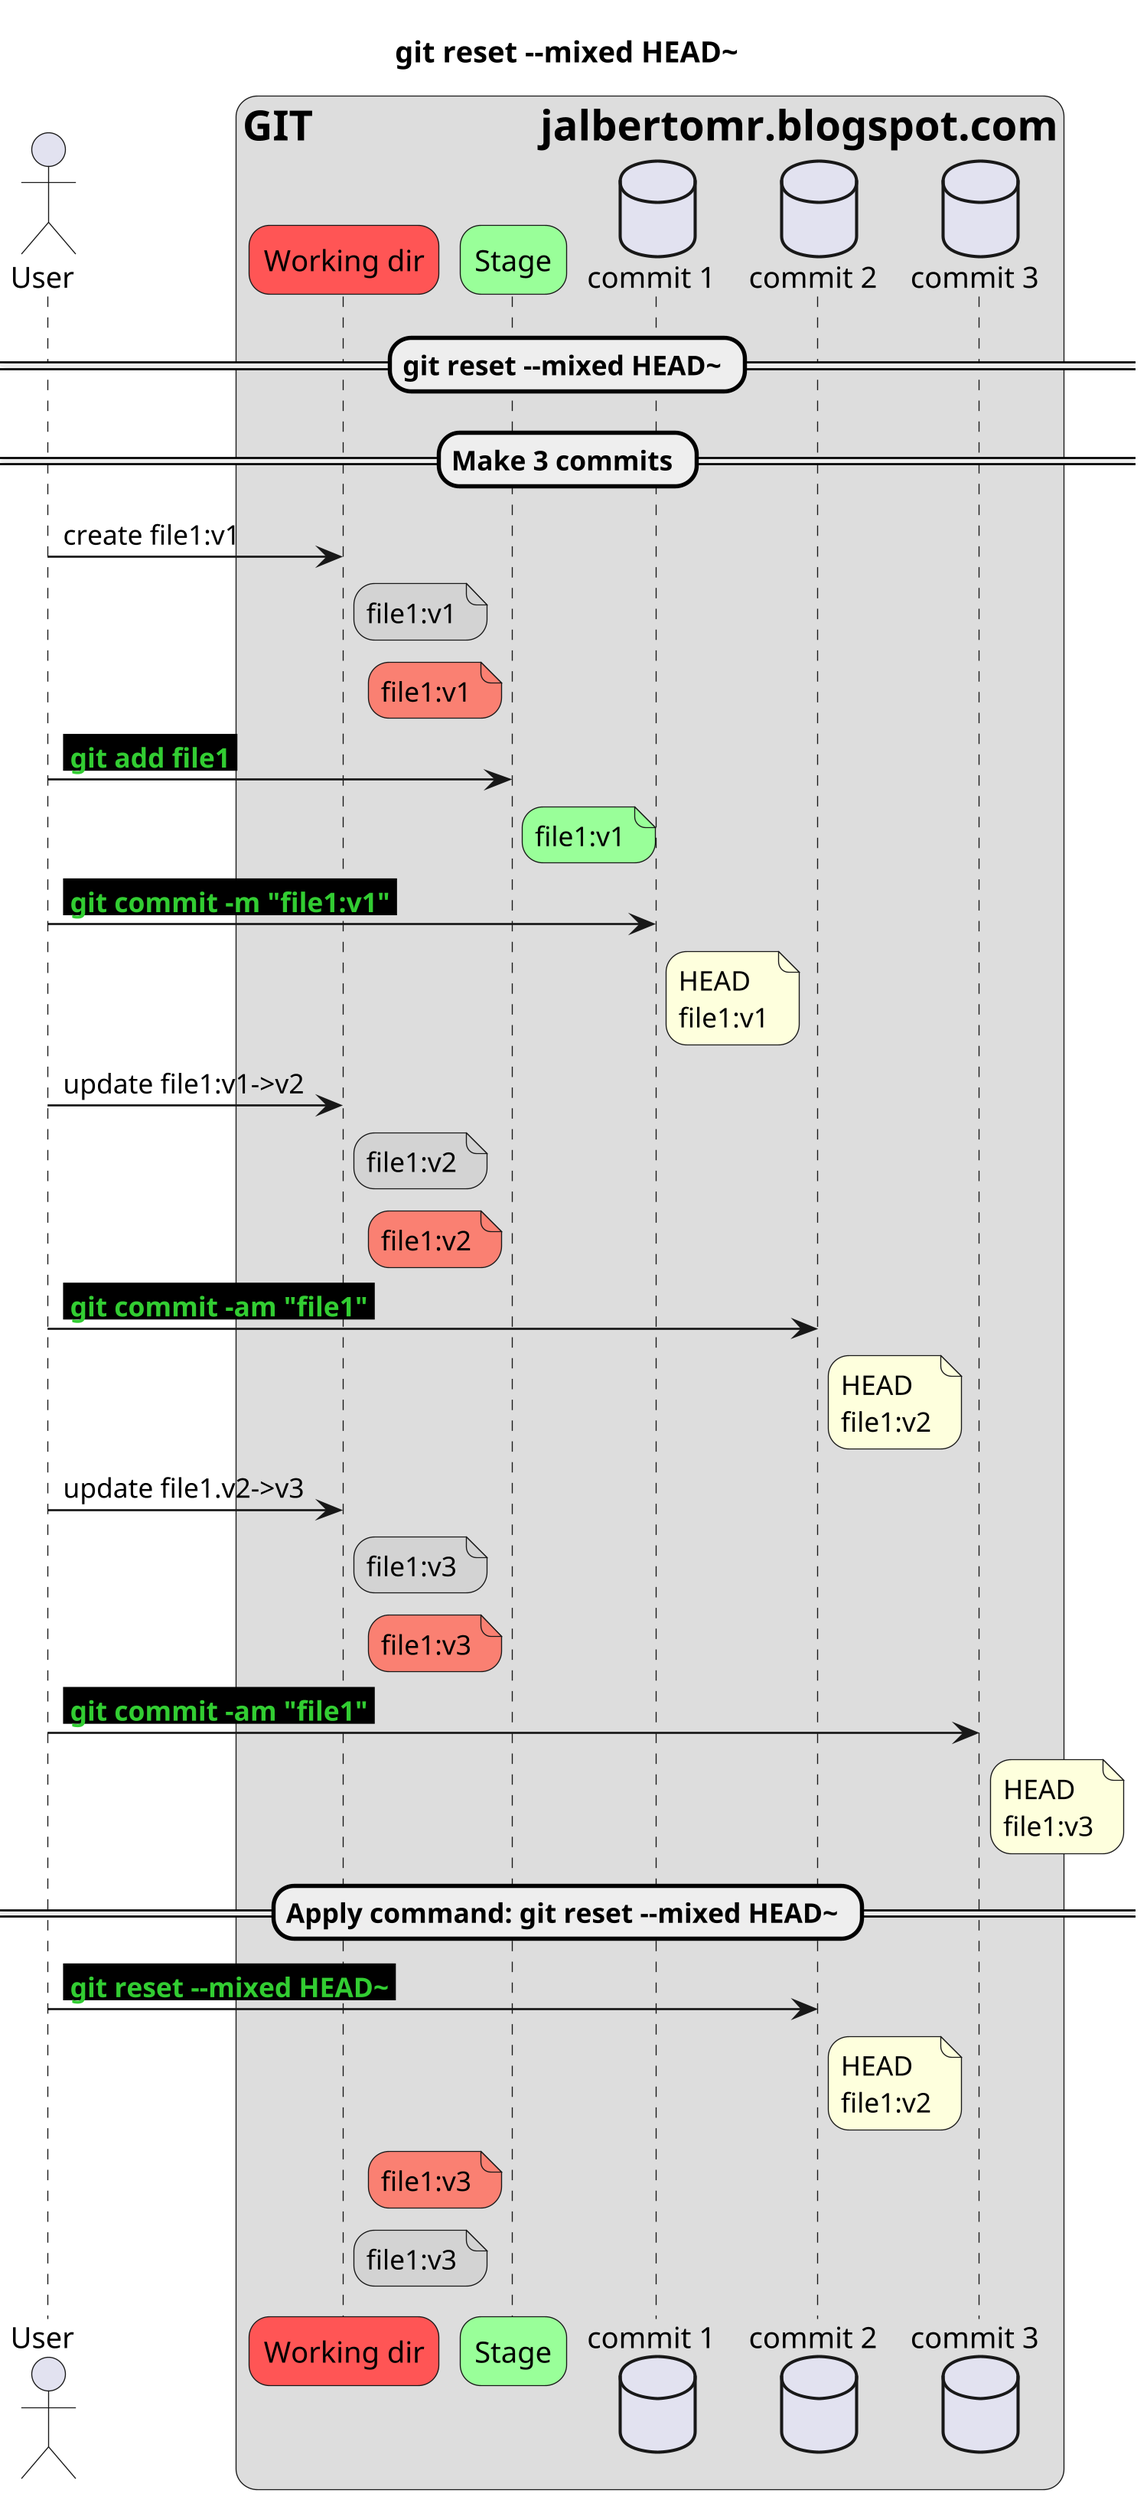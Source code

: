 @startuml
scale 1500 width
title git reset --mixed HEAD~
skinparam roundCorner 20
actor User
box "<size:20>GIT                     jalbertomr.blogspot.com</size>"
participant "Working dir" as WD #FF5555
participant "Stage" as S #99FF99
database "commit 1" as C1
database "commit 2" as C2
database "commit 3" as C3

== git reset --mixed HEAD~ ==
== Make 3 commits ==
User -> WD:  create file1:v1
note right of WD #lightgray
file1:v1
end note
note left of S #Salmon
file1:v1
end note
User-> S : <color:limegreen><back:black><b> git add file1 </b></back></color>
note right of S #99FF99
file1:v1
end note
User-> C1 : <color:limegreen><back:black><b> git commit -m "file1:v1" </b></back></color>
note right of C1
HEAD
file1:v1
end note

User -> WD:  update file1:v1->v2
note right of WD #lightgray
file1:v2
end note
note left of S #Salmon
file1:v2
end note

User-> C2 : <color:limegreen><back:black><b> git commit -am "file1" </b></back></color>
note right of C2
HEAD
file1:v2
end note

User -> WD:  update file1.v2->v3
note right of WD #lightgray
file1:v3
end note
note left of S #Salmon
file1:v3
end note

User-> C3 : <color:limegreen><back:black><b> git commit -am "file1" </b></back></color>
note right of C3
HEAD
file1:v3
end note

== Apply command: git reset --mixed HEAD~ ==

User -> C2 : <color:limegreen><back:black><b> git reset --mixed HEAD~ </b></back></color>
note right of C2
HEAD
file1:v2
end note
note left of S #salmon
file1:v3
end note
note right of WD #lightgray
file1:v3
end note



@enduml